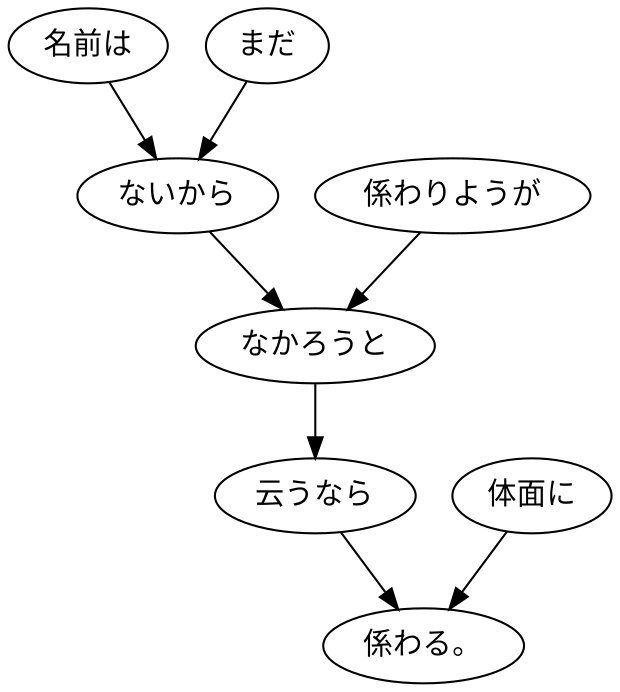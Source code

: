 digraph graph4155 {
	node0 [label="名前は"];
	node1 [label="まだ"];
	node2 [label="ないから"];
	node3 [label="係わりようが"];
	node4 [label="なかろうと"];
	node5 [label="云うなら"];
	node6 [label="体面に"];
	node7 [label="係わる。"];
	node0 -> node2;
	node1 -> node2;
	node2 -> node4;
	node3 -> node4;
	node4 -> node5;
	node5 -> node7;
	node6 -> node7;
}

